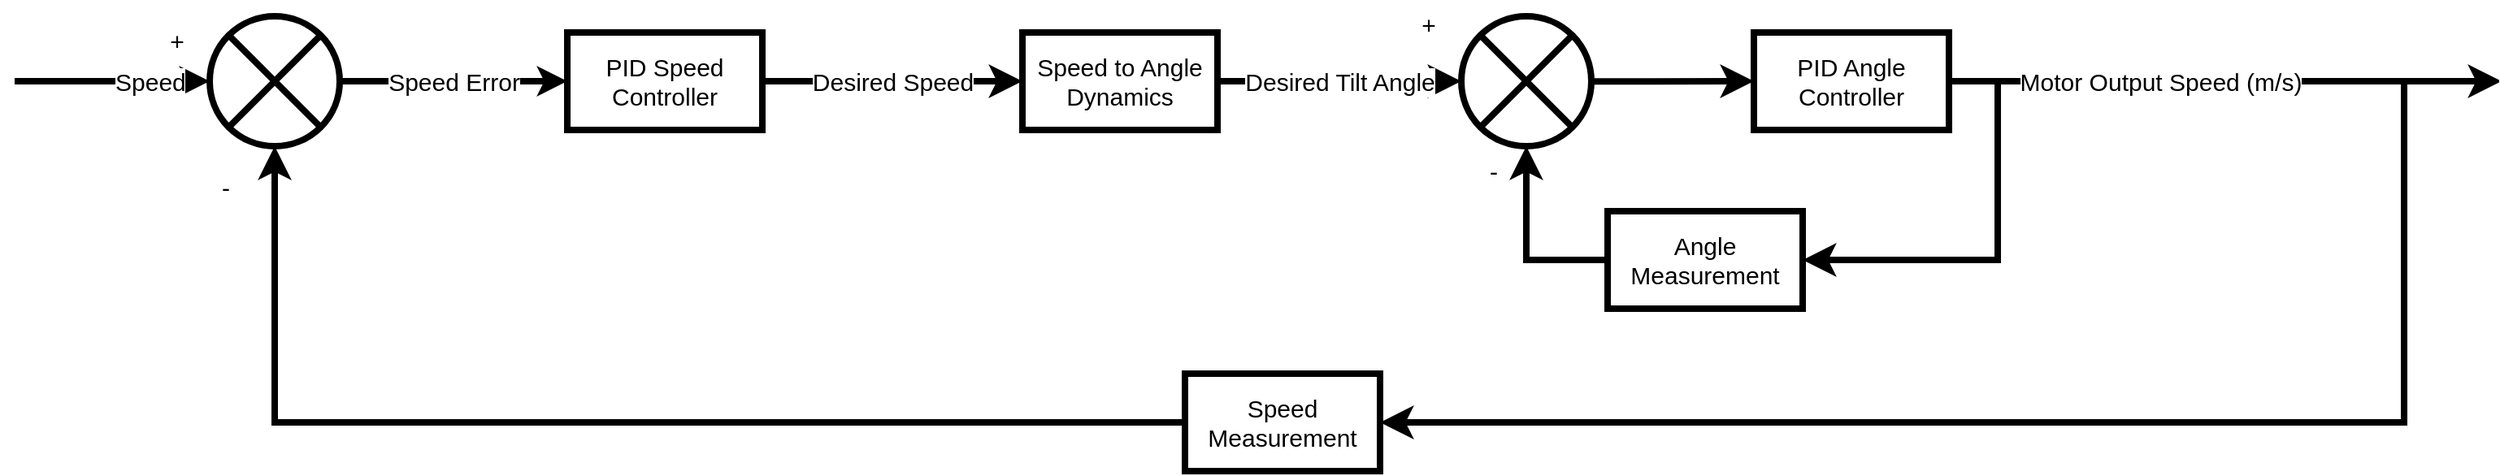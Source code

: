 <mxfile version="24.4.13" type="github">
  <diagram name="Page-1" id="p1NchWYGwwng7uam-boC">
    <mxGraphModel dx="1893" dy="1045" grid="1" gridSize="10" guides="1" tooltips="1" connect="1" arrows="1" fold="1" page="1" pageScale="1" pageWidth="827" pageHeight="1169" math="0" shadow="0">
      <root>
        <mxCell id="0" />
        <mxCell id="1" parent="0" />
        <mxCell id="gD_BH9XtEY2GzEz4XQBM-5" value="Speed" style="edgeStyle=orthogonalEdgeStyle;rounded=0;orthogonalLoop=1;jettySize=auto;html=1;endArrow=none;endFill=0;startArrow=classic;startFill=1;labelPosition=right;verticalLabelPosition=middle;align=left;verticalAlign=middle;strokeWidth=4;fontSize=15;" parent="1" source="gD_BH9XtEY2GzEz4XQBM-3" edge="1">
          <mxGeometry relative="1" as="geometry">
            <mxPoint x="120" y="140" as="targetPoint" />
          </mxGeometry>
        </mxCell>
        <mxCell id="gD_BH9XtEY2GzEz4XQBM-7" value="Speed Error" style="edgeStyle=orthogonalEdgeStyle;rounded=0;orthogonalLoop=1;jettySize=auto;html=1;strokeWidth=4;fontSize=15;" parent="1" source="gD_BH9XtEY2GzEz4XQBM-3" target="gD_BH9XtEY2GzEz4XQBM-6" edge="1">
          <mxGeometry relative="1" as="geometry" />
        </mxCell>
        <mxCell id="gD_BH9XtEY2GzEz4XQBM-3" value="" style="shape=sumEllipse;perimeter=ellipsePerimeter;whiteSpace=wrap;html=1;backgroundOutline=1;strokeWidth=4;fontSize=15;" parent="1" vertex="1">
          <mxGeometry x="240" y="100" width="80" height="80" as="geometry" />
        </mxCell>
        <mxCell id="Xeid1Emmv3_Os49AA0S0-2" value="Desired Speed" style="edgeStyle=none;curved=1;rounded=0;orthogonalLoop=1;jettySize=auto;html=1;fontSize=15;startSize=8;endSize=8;strokeWidth=4;" edge="1" parent="1" source="gD_BH9XtEY2GzEz4XQBM-6" target="Xeid1Emmv3_Os49AA0S0-1">
          <mxGeometry relative="1" as="geometry" />
        </mxCell>
        <mxCell id="gD_BH9XtEY2GzEz4XQBM-6" value="&lt;div style=&quot;font-size: 15px;&quot;&gt;PID Speed Controller&lt;/div&gt;" style="whiteSpace=wrap;html=1;strokeWidth=4;fontSize=15;" parent="1" vertex="1">
          <mxGeometry x="460" y="110" width="120" height="60" as="geometry" />
        </mxCell>
        <mxCell id="Xeid1Emmv3_Os49AA0S0-6" value="&lt;div style=&quot;font-size: 15px;&quot;&gt;Desired Tilt Angle&lt;/div&gt;" style="edgeStyle=none;curved=1;rounded=0;orthogonalLoop=1;jettySize=auto;html=1;fontSize=15;startSize=8;endSize=8;strokeWidth=4;" edge="1" parent="1" source="Xeid1Emmv3_Os49AA0S0-1" target="Xeid1Emmv3_Os49AA0S0-5">
          <mxGeometry relative="1" as="geometry" />
        </mxCell>
        <mxCell id="Xeid1Emmv3_Os49AA0S0-1" value="&lt;div style=&quot;font-size: 15px;&quot;&gt;Speed to Angle&lt;/div&gt;&lt;div style=&quot;font-size: 15px;&quot;&gt;Dynamics&lt;br style=&quot;font-size: 15px;&quot;&gt;&lt;/div&gt;" style="whiteSpace=wrap;html=1;strokeWidth=4;fontSize=15;" vertex="1" parent="1">
          <mxGeometry x="740" y="110" width="120" height="60" as="geometry" />
        </mxCell>
        <mxCell id="Xeid1Emmv3_Os49AA0S0-8" value="" style="edgeStyle=none;curved=1;rounded=0;orthogonalLoop=1;jettySize=auto;html=1;fontSize=15;startSize=8;endSize=8;strokeWidth=4;" edge="1" parent="1" source="Xeid1Emmv3_Os49AA0S0-5" target="Xeid1Emmv3_Os49AA0S0-7">
          <mxGeometry relative="1" as="geometry" />
        </mxCell>
        <mxCell id="Xeid1Emmv3_Os49AA0S0-5" value="" style="shape=sumEllipse;perimeter=ellipsePerimeter;whiteSpace=wrap;html=1;backgroundOutline=1;strokeWidth=4;fontSize=15;" vertex="1" parent="1">
          <mxGeometry x="1010" y="100" width="80" height="80" as="geometry" />
        </mxCell>
        <mxCell id="Xeid1Emmv3_Os49AA0S0-10" value="Motor Output Speed (m/s)" style="edgeStyle=none;curved=1;rounded=0;orthogonalLoop=1;jettySize=auto;html=1;fontSize=15;startSize=8;endSize=8;strokeWidth=4;" edge="1" parent="1" source="Xeid1Emmv3_Os49AA0S0-7">
          <mxGeometry relative="1" as="geometry">
            <mxPoint x="1650" y="140" as="targetPoint" />
            <Array as="points">
              <mxPoint x="1270" y="140" />
              <mxPoint x="1350" y="140" />
            </Array>
          </mxGeometry>
        </mxCell>
        <mxCell id="Xeid1Emmv3_Os49AA0S0-7" value="PID Angle Controller" style="whiteSpace=wrap;html=1;strokeWidth=4;fontSize=15;" vertex="1" parent="1">
          <mxGeometry x="1190" y="110" width="120" height="60" as="geometry" />
        </mxCell>
        <mxCell id="Xeid1Emmv3_Os49AA0S0-12" style="edgeStyle=none;curved=0;rounded=0;orthogonalLoop=1;jettySize=auto;html=1;exitX=1;exitY=0.5;exitDx=0;exitDy=0;fontSize=15;startSize=8;endSize=8;startArrow=classic;startFill=1;endArrow=none;endFill=0;strokeWidth=4;" edge="1" parent="1" source="Xeid1Emmv3_Os49AA0S0-11">
          <mxGeometry relative="1" as="geometry">
            <mxPoint x="1340" y="140" as="targetPoint" />
            <Array as="points">
              <mxPoint x="1280" y="250" />
              <mxPoint x="1340" y="250" />
            </Array>
          </mxGeometry>
        </mxCell>
        <mxCell id="Xeid1Emmv3_Os49AA0S0-14" style="edgeStyle=none;curved=0;rounded=0;orthogonalLoop=1;jettySize=auto;html=1;exitX=0;exitY=0.5;exitDx=0;exitDy=0;entryX=0.5;entryY=1;entryDx=0;entryDy=0;fontSize=15;startSize=8;endSize=8;strokeWidth=4;" edge="1" parent="1" source="Xeid1Emmv3_Os49AA0S0-11" target="Xeid1Emmv3_Os49AA0S0-5">
          <mxGeometry relative="1" as="geometry">
            <Array as="points">
              <mxPoint x="1050" y="250" />
            </Array>
          </mxGeometry>
        </mxCell>
        <mxCell id="Xeid1Emmv3_Os49AA0S0-11" value="Angle Measurement" style="whiteSpace=wrap;html=1;strokeWidth=4;fontSize=15;" vertex="1" parent="1">
          <mxGeometry x="1100" y="220" width="120" height="60" as="geometry" />
        </mxCell>
        <mxCell id="Xeid1Emmv3_Os49AA0S0-16" style="edgeStyle=none;curved=0;rounded=0;orthogonalLoop=1;jettySize=auto;html=1;exitX=1;exitY=0.5;exitDx=0;exitDy=0;fontSize=15;startSize=8;endSize=8;startArrow=classic;startFill=1;endArrow=none;endFill=0;strokeWidth=4;" edge="1" parent="1" source="Xeid1Emmv3_Os49AA0S0-15">
          <mxGeometry relative="1" as="geometry">
            <mxPoint x="1590" y="140" as="targetPoint" />
            <Array as="points">
              <mxPoint x="1590" y="350" />
            </Array>
          </mxGeometry>
        </mxCell>
        <mxCell id="Xeid1Emmv3_Os49AA0S0-17" style="edgeStyle=none;curved=0;rounded=0;orthogonalLoop=1;jettySize=auto;html=1;exitX=0;exitY=0.5;exitDx=0;exitDy=0;entryX=0.5;entryY=1;entryDx=0;entryDy=0;fontSize=15;startSize=8;endSize=8;strokeWidth=4;" edge="1" parent="1" source="Xeid1Emmv3_Os49AA0S0-15" target="gD_BH9XtEY2GzEz4XQBM-3">
          <mxGeometry relative="1" as="geometry">
            <Array as="points">
              <mxPoint x="280" y="350" />
            </Array>
          </mxGeometry>
        </mxCell>
        <mxCell id="Xeid1Emmv3_Os49AA0S0-15" value="Speed Measurement" style="rounded=0;whiteSpace=wrap;html=1;strokeWidth=4;fontSize=15;" vertex="1" parent="1">
          <mxGeometry x="840" y="320" width="120" height="60" as="geometry" />
        </mxCell>
        <mxCell id="Xeid1Emmv3_Os49AA0S0-18" value="-" style="text;html=1;align=center;verticalAlign=middle;whiteSpace=wrap;rounded=0;fontSize=15;strokeWidth=4;" vertex="1" parent="1">
          <mxGeometry x="220" y="190" width="60" height="30" as="geometry" />
        </mxCell>
        <mxCell id="Xeid1Emmv3_Os49AA0S0-19" value="+" style="text;html=1;align=center;verticalAlign=middle;whiteSpace=wrap;rounded=0;fontSize=15;strokeWidth=4;" vertex="1" parent="1">
          <mxGeometry x="190" y="100" width="60" height="30" as="geometry" />
        </mxCell>
        <mxCell id="Xeid1Emmv3_Os49AA0S0-20" value="+" style="text;html=1;align=center;verticalAlign=middle;whiteSpace=wrap;rounded=0;fontSize=15;strokeWidth=4;" vertex="1" parent="1">
          <mxGeometry x="960" y="90" width="60" height="30" as="geometry" />
        </mxCell>
        <mxCell id="Xeid1Emmv3_Os49AA0S0-21" value="-" style="text;html=1;align=center;verticalAlign=middle;whiteSpace=wrap;rounded=0;fontSize=15;strokeWidth=4;" vertex="1" parent="1">
          <mxGeometry x="1000" y="180" width="60" height="30" as="geometry" />
        </mxCell>
      </root>
    </mxGraphModel>
  </diagram>
</mxfile>
